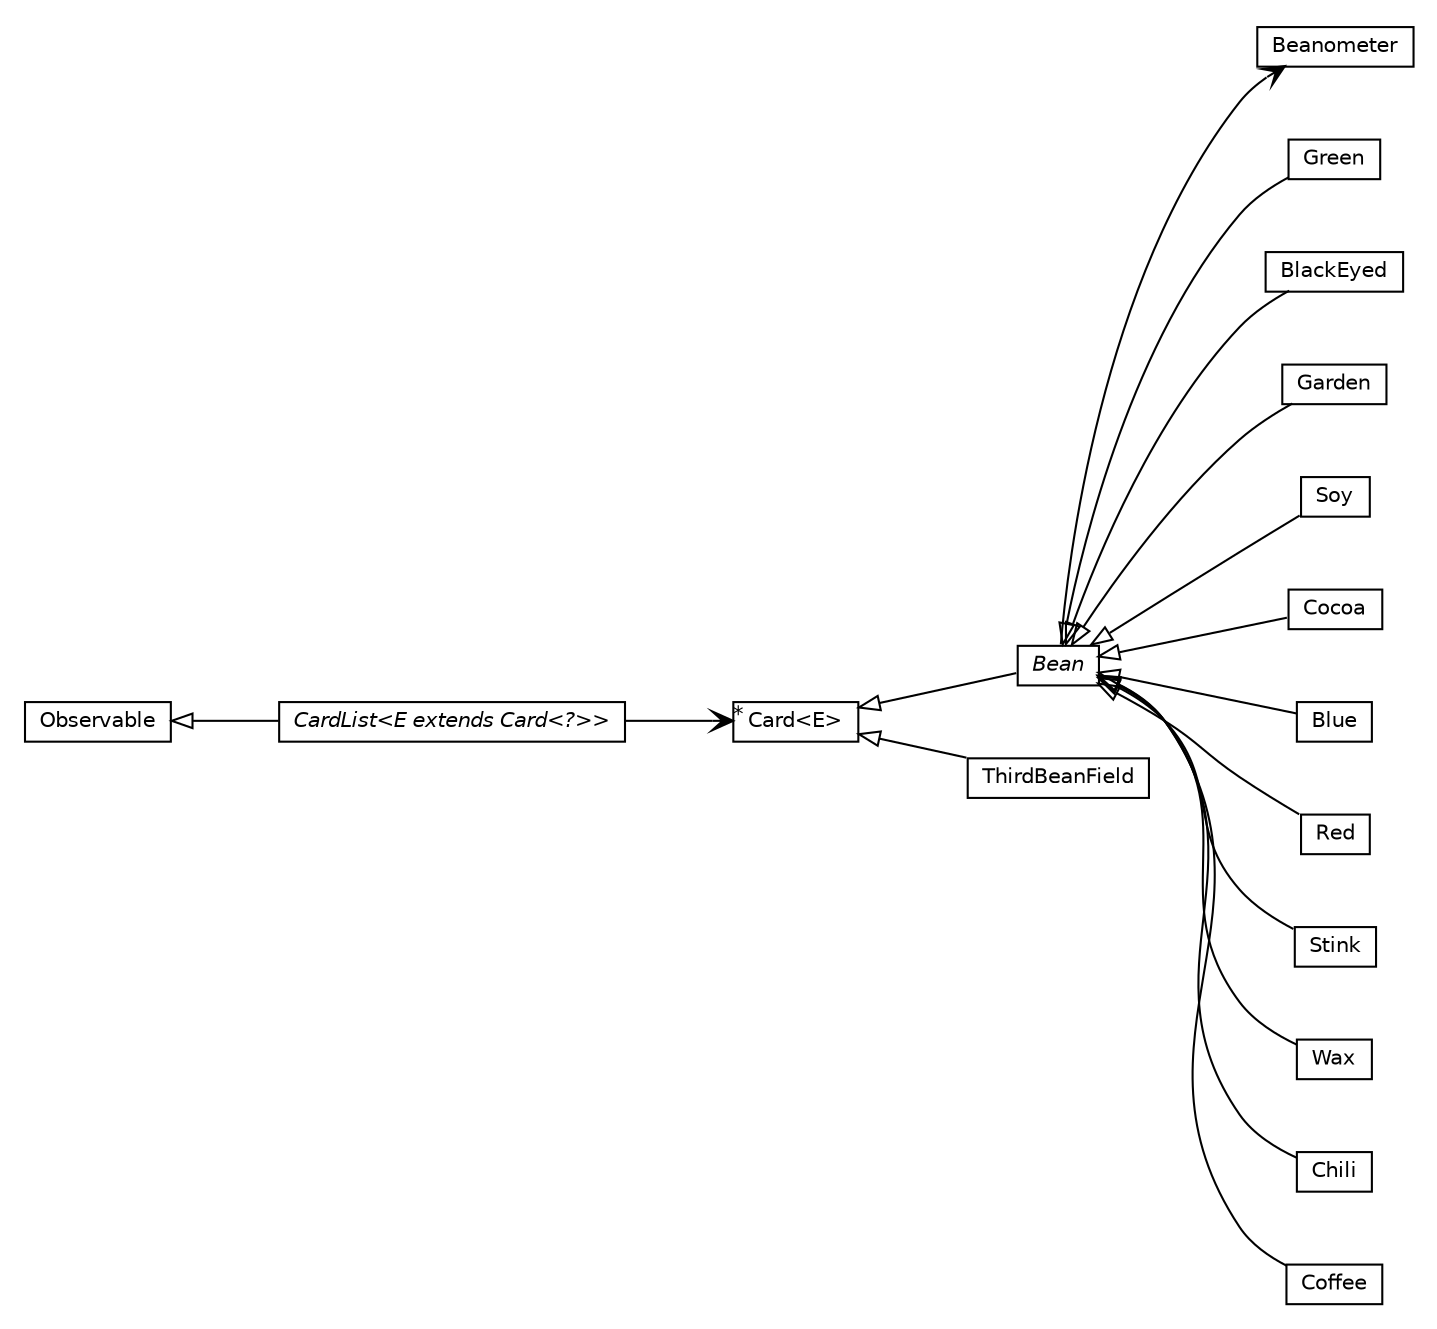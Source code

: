 #!/usr/local/bin/dot
#
# Class diagram 
# Generated by UMLGraph version R5_6 (http://www.umlgraph.org/)
#

digraph G {
	edge [fontname="Helvetica",fontsize=10,labelfontname="Helvetica",labelfontsize=10];
	node [fontname="Helvetica",fontsize=10,shape=plaintext];
	nodesep=0.25;
	ranksep=0.5;
	rankdir=LR;
	// bohnanza.game.Bean
	c70 [label=<<table title="bohnanza.game.Bean" border="0" cellborder="1" cellspacing="0" cellpadding="2" port="p">
		<tr><td><table border="0" cellspacing="0" cellpadding="1">
<tr><td align="center" balign="center"><font face="Helvetica-Oblique"> Bean </font></td></tr>
		</table></td></tr>
		</table>>, URL="null", fontname="Helvetica", fontcolor="black", fontsize=10.0];
	// bohnanza.game.Card<E>
	c73 [label=<<table title="bohnanza.game.Card" border="0" cellborder="1" cellspacing="0" cellpadding="2" port="p">
		<tr><td><table border="0" cellspacing="0" cellpadding="1">
<tr><td align="center" balign="center"> Card&lt;E&gt; </td></tr>
		</table></td></tr>
		</table>>, URL="null", fontname="Helvetica", fontcolor="black", fontsize=10.0];
	// bohnanza.game.CardList<E extends bohnanza.game.Card<?>>
	c76 [label=<<table title="bohnanza.game.CardList" border="0" cellborder="1" cellspacing="0" cellpadding="2" port="p">
		<tr><td><table border="0" cellspacing="0" cellpadding="1">
<tr><td align="center" balign="center"><font face="Helvetica-Oblique"> CardList&lt;E extends Card&lt;?&gt;&gt; </font></td></tr>
		</table></td></tr>
		</table>>, URL="null", fontname="Helvetica", fontcolor="black", fontsize=10.0];
	// bohnanza.game.Beanometer
	c80 [label=<<table title="bohnanza.game.Beanometer" border="0" cellborder="1" cellspacing="0" cellpadding="2" port="p">
		<tr><td><table border="0" cellspacing="0" cellpadding="1">
<tr><td align="center" balign="center"> Beanometer </td></tr>
		</table></td></tr>
		</table>>, URL="null", fontname="Helvetica", fontcolor="black", fontsize=10.0];
	// bohnanza.game.factory.ThirdBeanField
	c88 [label=<<table title="bohnanza.game.factory.ThirdBeanField" border="0" cellborder="1" cellspacing="0" cellpadding="2" port="p">
		<tr><td><table border="0" cellspacing="0" cellpadding="1">
<tr><td align="center" balign="center"> ThirdBeanField </td></tr>
		</table></td></tr>
		</table>>, URL="null", fontname="Helvetica", fontcolor="black", fontsize=10.0];
	// bohnanza.game.factory.Green
	c92 [label=<<table title="bohnanza.game.factory.Green" border="0" cellborder="1" cellspacing="0" cellpadding="2" port="p">
		<tr><td><table border="0" cellspacing="0" cellpadding="1">
<tr><td align="center" balign="center"> Green </td></tr>
		</table></td></tr>
		</table>>, URL="null", fontname="Helvetica", fontcolor="black", fontsize=10.0];
	// bohnanza.game.factory.BlackEyed
	c93 [label=<<table title="bohnanza.game.factory.BlackEyed" border="0" cellborder="1" cellspacing="0" cellpadding="2" port="p">
		<tr><td><table border="0" cellspacing="0" cellpadding="1">
<tr><td align="center" balign="center"> BlackEyed </td></tr>
		</table></td></tr>
		</table>>, URL="null", fontname="Helvetica", fontcolor="black", fontsize=10.0];
	// bohnanza.game.factory.Garden
	c94 [label=<<table title="bohnanza.game.factory.Garden" border="0" cellborder="1" cellspacing="0" cellpadding="2" port="p">
		<tr><td><table border="0" cellspacing="0" cellpadding="1">
<tr><td align="center" balign="center"> Garden </td></tr>
		</table></td></tr>
		</table>>, URL="null", fontname="Helvetica", fontcolor="black", fontsize=10.0];
	// bohnanza.game.factory.Soy
	c97 [label=<<table title="bohnanza.game.factory.Soy" border="0" cellborder="1" cellspacing="0" cellpadding="2" port="p">
		<tr><td><table border="0" cellspacing="0" cellpadding="1">
<tr><td align="center" balign="center"> Soy </td></tr>
		</table></td></tr>
		</table>>, URL="null", fontname="Helvetica", fontcolor="black", fontsize=10.0];
	// bohnanza.game.factory.Cocoa
	c99 [label=<<table title="bohnanza.game.factory.Cocoa" border="0" cellborder="1" cellspacing="0" cellpadding="2" port="p">
		<tr><td><table border="0" cellspacing="0" cellpadding="1">
<tr><td align="center" balign="center"> Cocoa </td></tr>
		</table></td></tr>
		</table>>, URL="null", fontname="Helvetica", fontcolor="black", fontsize=10.0];
	// bohnanza.game.factory.Blue
	c100 [label=<<table title="bohnanza.game.factory.Blue" border="0" cellborder="1" cellspacing="0" cellpadding="2" port="p">
		<tr><td><table border="0" cellspacing="0" cellpadding="1">
<tr><td align="center" balign="center"> Blue </td></tr>
		</table></td></tr>
		</table>>, URL="null", fontname="Helvetica", fontcolor="black", fontsize=10.0];
	// bohnanza.game.factory.Red
	c102 [label=<<table title="bohnanza.game.factory.Red" border="0" cellborder="1" cellspacing="0" cellpadding="2" port="p">
		<tr><td><table border="0" cellspacing="0" cellpadding="1">
<tr><td align="center" balign="center"> Red </td></tr>
		</table></td></tr>
		</table>>, URL="null", fontname="Helvetica", fontcolor="black", fontsize=10.0];
	// bohnanza.game.factory.Stink
	c103 [label=<<table title="bohnanza.game.factory.Stink" border="0" cellborder="1" cellspacing="0" cellpadding="2" port="p">
		<tr><td><table border="0" cellspacing="0" cellpadding="1">
<tr><td align="center" balign="center"> Stink </td></tr>
		</table></td></tr>
		</table>>, URL="null", fontname="Helvetica", fontcolor="black", fontsize=10.0];
	// bohnanza.game.factory.Wax
	c104 [label=<<table title="bohnanza.game.factory.Wax" border="0" cellborder="1" cellspacing="0" cellpadding="2" port="p">
		<tr><td><table border="0" cellspacing="0" cellpadding="1">
<tr><td align="center" balign="center"> Wax </td></tr>
		</table></td></tr>
		</table>>, URL="null", fontname="Helvetica", fontcolor="black", fontsize=10.0];
	// bohnanza.game.factory.Chili
	c108 [label=<<table title="bohnanza.game.factory.Chili" border="0" cellborder="1" cellspacing="0" cellpadding="2" port="p">
		<tr><td><table border="0" cellspacing="0" cellpadding="1">
<tr><td align="center" balign="center"> Chili </td></tr>
		</table></td></tr>
		</table>>, URL="null", fontname="Helvetica", fontcolor="black", fontsize=10.0];
	// bohnanza.game.factory.Coffee
	c112 [label=<<table title="bohnanza.game.factory.Coffee" border="0" cellborder="1" cellspacing="0" cellpadding="2" port="p">
		<tr><td><table border="0" cellspacing="0" cellpadding="1">
<tr><td align="center" balign="center"> Coffee </td></tr>
		</table></td></tr>
		</table>>, URL="null", fontname="Helvetica", fontcolor="black", fontsize=10.0];
	//bohnanza.game.Bean extends bohnanza.game.Card<bohnanza.game.Type>
	c73:p -> c70:p [dir=back,arrowtail=empty];
	//bohnanza.game.CardList<E extends bohnanza.game.Card<?>> extends java.util.Observable
	c124:p -> c76:p [dir=back,arrowtail=empty];
	//bohnanza.game.factory.ThirdBeanField extends bohnanza.game.Card<java.lang.String>
	c73:p -> c88:p [dir=back,arrowtail=empty];
	//bohnanza.game.factory.Green extends bohnanza.game.Bean
	c70:p -> c92:p [dir=back,arrowtail=empty];
	//bohnanza.game.factory.BlackEyed extends bohnanza.game.Bean
	c70:p -> c93:p [dir=back,arrowtail=empty];
	//bohnanza.game.factory.Garden extends bohnanza.game.Bean
	c70:p -> c94:p [dir=back,arrowtail=empty];
	//bohnanza.game.factory.Soy extends bohnanza.game.Bean
	c70:p -> c97:p [dir=back,arrowtail=empty];
	//bohnanza.game.factory.Cocoa extends bohnanza.game.Bean
	c70:p -> c99:p [dir=back,arrowtail=empty];
	//bohnanza.game.factory.Blue extends bohnanza.game.Bean
	c70:p -> c100:p [dir=back,arrowtail=empty];
	//bohnanza.game.factory.Red extends bohnanza.game.Bean
	c70:p -> c102:p [dir=back,arrowtail=empty];
	//bohnanza.game.factory.Stink extends bohnanza.game.Bean
	c70:p -> c103:p [dir=back,arrowtail=empty];
	//bohnanza.game.factory.Wax extends bohnanza.game.Bean
	c70:p -> c104:p [dir=back,arrowtail=empty];
	//bohnanza.game.factory.Chili extends bohnanza.game.Bean
	c70:p -> c108:p [dir=back,arrowtail=empty];
	//bohnanza.game.factory.Coffee extends bohnanza.game.Bean
	c70:p -> c112:p [dir=back,arrowtail=empty];
	// bohnanza.game.Bean NAVASSOC bohnanza.game.Beanometer
	c70:p -> c80:p [taillabel="", label="", headlabel="", fontname="Helvetica", fontcolor="black", fontsize=10.0, color="black", arrowhead=open];
	// bohnanza.game.CardList<E extends bohnanza.game.Card<?>> NAVASSOC bohnanza.game.Card<E>
	c76:p -> c73:p [taillabel="", label="", headlabel="*", fontname="Helvetica", fontcolor="black", fontsize=10.0, color="black", arrowhead=open];
	// java.util.Observable
	c124 [label=<<table title="java.util.Observable" border="0" cellborder="1" cellspacing="0" cellpadding="2" port="p" href="http://java.sun.com/j2se/1.4.2/docs/api/java/util/Observable.html">
		<tr><td><table border="0" cellspacing="0" cellpadding="1">
<tr><td align="center" balign="center"> Observable </td></tr>
		</table></td></tr>
		</table>>, URL="http://java.sun.com/j2se/1.4.2/docs/api/java/util/Observable.html", fontname="Helvetica", fontcolor="black", fontsize=10.0];
}

